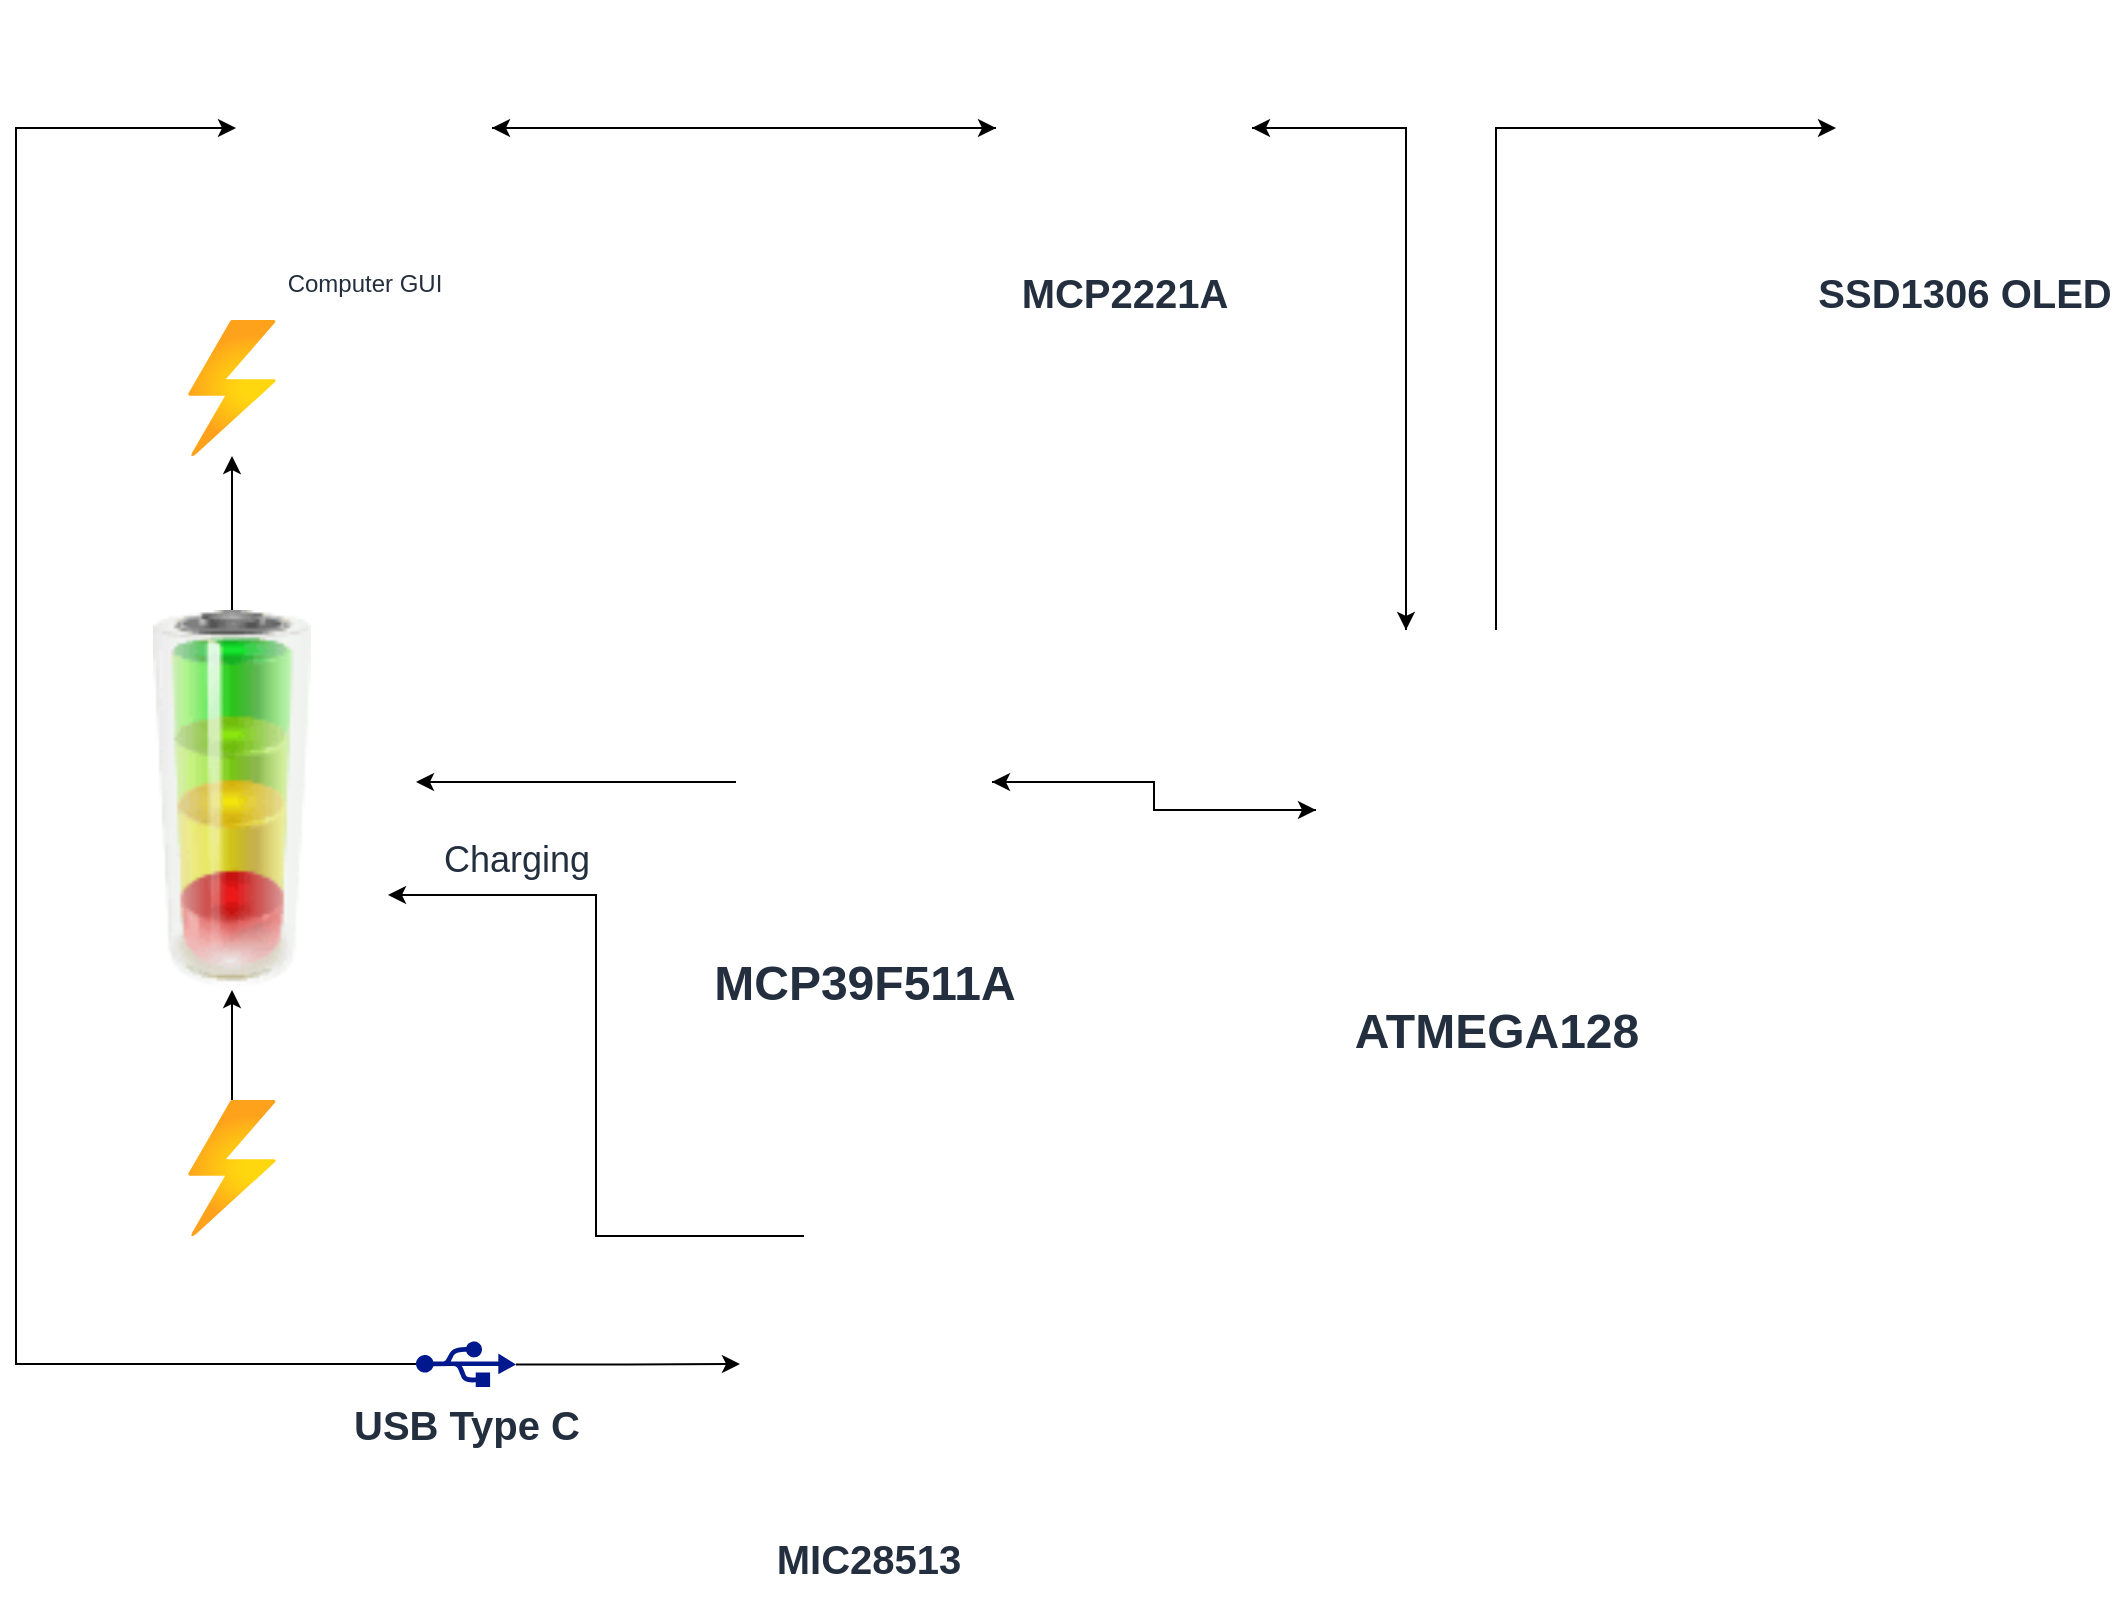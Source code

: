 <mxfile version="14.6.1" type="device"><diagram id="Ht1M8jgEwFfnCIfOTk4-" name="Page-1"><mxGraphModel dx="1420" dy="1024" grid="1" gridSize="10" guides="1" tooltips="1" connect="1" arrows="1" fold="1" page="1" pageScale="1" pageWidth="1169" pageHeight="827" math="0" shadow="0"><root><mxCell id="0"/><mxCell id="1" parent="0"/><mxCell id="ZHHb1wW35OAB210y9nyX-6" value="&lt;font style=&quot;font-size: 20px&quot;&gt;&lt;b&gt;SSD1306 OLED&lt;/b&gt;&lt;/font&gt;" style="shape=image;html=1;verticalAlign=top;verticalLabelPosition=bottom;labelBackgroundColor=#ffffff;imageAspect=0;aspect=fixed;image=https://cdn3.iconfinder.com/data/icons/smart-home-set/132/Icon_television-128.png;dashed=0;fontColor=#232F3E;strokeColor=#ffffff;fillColor=#277116;gradientColor=none;" vertex="1" parent="1"><mxGeometry x="970" y="850" width="128" height="128" as="geometry"/></mxCell><mxCell id="ZHHb1wW35OAB210y9nyX-13" value="" style="aspect=fixed;html=1;points=[];align=center;image;fontSize=12;image=img/lib/azure2/general/Power.svg;dashed=0;fontColor=#232F3E;strokeColor=#ffffff;fillColor=#277116;gradientColor=none;" vertex="1" parent="1"><mxGeometry x="146" y="1010" width="44" height="68" as="geometry"/></mxCell><mxCell id="ZHHb1wW35OAB210y9nyX-29" style="edgeStyle=orthogonalEdgeStyle;rounded=0;orthogonalLoop=1;jettySize=auto;html=1;exitX=0;exitY=0.5;exitDx=0;exitDy=0;entryX=1;entryY=0.5;entryDx=0;entryDy=0;fontColor=#232F3E;" edge="1" parent="1" source="ZHHb1wW35OAB210y9nyX-14" target="ZHHb1wW35OAB210y9nyX-15"><mxGeometry relative="1" as="geometry"/></mxCell><mxCell id="ZHHb1wW35OAB210y9nyX-32" style="edgeStyle=orthogonalEdgeStyle;rounded=0;orthogonalLoop=1;jettySize=auto;html=1;exitX=0.5;exitY=0;exitDx=0;exitDy=0;entryX=0;entryY=0.5;entryDx=0;entryDy=0;fontColor=#232F3E;" edge="1" parent="1" source="ZHHb1wW35OAB210y9nyX-14" target="ZHHb1wW35OAB210y9nyX-6"><mxGeometry relative="1" as="geometry"/></mxCell><mxCell id="ZHHb1wW35OAB210y9nyX-43" style="edgeStyle=orthogonalEdgeStyle;rounded=0;orthogonalLoop=1;jettySize=auto;html=1;exitX=0.25;exitY=0;exitDx=0;exitDy=0;entryX=1;entryY=0.5;entryDx=0;entryDy=0;fontColor=#232F3E;" edge="1" parent="1" source="ZHHb1wW35OAB210y9nyX-14" target="ZHHb1wW35OAB210y9nyX-38"><mxGeometry relative="1" as="geometry"/></mxCell><mxCell id="ZHHb1wW35OAB210y9nyX-14" value="&lt;b&gt;&lt;font style=&quot;font-size: 24px&quot;&gt;ATMEGA128&lt;/font&gt;&lt;/b&gt;" style="shape=image;html=1;verticalAlign=top;verticalLabelPosition=bottom;labelBackgroundColor=#ffffff;imageAspect=0;aspect=fixed;image=https://cdn3.iconfinder.com/data/icons/humano2/128x128/devices/cpu.png;dashed=0;fontColor=#232F3E;strokeColor=#ffffff;fillColor=#277116;gradientColor=none;" vertex="1" parent="1"><mxGeometry x="710" y="1165" width="180" height="180" as="geometry"/></mxCell><mxCell id="ZHHb1wW35OAB210y9nyX-26" style="edgeStyle=orthogonalEdgeStyle;rounded=0;orthogonalLoop=1;jettySize=auto;html=1;exitX=0;exitY=0.5;exitDx=0;exitDy=0;fontColor=#232F3E;" edge="1" parent="1" source="ZHHb1wW35OAB210y9nyX-15"><mxGeometry relative="1" as="geometry"><mxPoint x="260" y="1241" as="targetPoint"/></mxGeometry></mxCell><mxCell id="ZHHb1wW35OAB210y9nyX-28" style="edgeStyle=orthogonalEdgeStyle;rounded=0;orthogonalLoop=1;jettySize=auto;html=1;exitX=1;exitY=0.5;exitDx=0;exitDy=0;fontColor=#232F3E;" edge="1" parent="1" source="ZHHb1wW35OAB210y9nyX-15" target="ZHHb1wW35OAB210y9nyX-14"><mxGeometry relative="1" as="geometry"/></mxCell><mxCell id="ZHHb1wW35OAB210y9nyX-15" value="&lt;h1&gt;MCP39F511A&lt;/h1&gt;" style="shape=image;html=1;verticalAlign=top;verticalLabelPosition=bottom;labelBackgroundColor=#ffffff;imageAspect=0;aspect=fixed;image=https://cdn1.iconfinder.com/data/icons/computer-hardware-cute-style-vol-2/52/microchip__chip__cpu__computer__proceesor__pc__hardware-128.png;dashed=0;fontColor=#232F3E;strokeColor=#ffffff;fillColor=#277116;gradientColor=none;" vertex="1" parent="1"><mxGeometry x="420" y="1177" width="128" height="128" as="geometry"/></mxCell><mxCell id="ZHHb1wW35OAB210y9nyX-22" style="edgeStyle=orthogonalEdgeStyle;rounded=0;orthogonalLoop=1;jettySize=auto;html=1;fontColor=#232F3E;" edge="1" parent="1" source="ZHHb1wW35OAB210y9nyX-18" target="ZHHb1wW35OAB210y9nyX-13"><mxGeometry relative="1" as="geometry"/></mxCell><mxCell id="ZHHb1wW35OAB210y9nyX-18" value="" style="image;html=1;image=img/lib/clip_art/general/Battery_allstates_128x128.png;dashed=0;fontColor=#232F3E;strokeColor=#ffffff;fillColor=#277116;gradientColor=none;" vertex="1" parent="1"><mxGeometry x="90" y="1155" width="156" height="190" as="geometry"/></mxCell><mxCell id="ZHHb1wW35OAB210y9nyX-24" style="edgeStyle=orthogonalEdgeStyle;rounded=0;orthogonalLoop=1;jettySize=auto;html=1;fontColor=#232F3E;" edge="1" parent="1" source="ZHHb1wW35OAB210y9nyX-20" target="ZHHb1wW35OAB210y9nyX-18"><mxGeometry relative="1" as="geometry"/></mxCell><mxCell id="ZHHb1wW35OAB210y9nyX-20" value="" style="aspect=fixed;html=1;points=[];align=center;image;fontSize=12;image=img/lib/azure2/general/Power.svg;dashed=0;fontColor=#232F3E;strokeColor=#ffffff;fillColor=#277116;gradientColor=none;" vertex="1" parent="1"><mxGeometry x="146" y="1400" width="44" height="68" as="geometry"/></mxCell><mxCell id="ZHHb1wW35OAB210y9nyX-44" style="edgeStyle=orthogonalEdgeStyle;rounded=0;orthogonalLoop=1;jettySize=auto;html=1;exitX=1;exitY=0.5;exitDx=0;exitDy=0;entryX=0;entryY=0.5;entryDx=0;entryDy=0;fontColor=#232F3E;" edge="1" parent="1" source="ZHHb1wW35OAB210y9nyX-34" target="ZHHb1wW35OAB210y9nyX-38"><mxGeometry relative="1" as="geometry"/></mxCell><mxCell id="ZHHb1wW35OAB210y9nyX-34" value="Computer GUI" style="shape=image;html=1;verticalAlign=top;verticalLabelPosition=bottom;labelBackgroundColor=#ffffff;imageAspect=0;aspect=fixed;image=https://cdn0.iconfinder.com/data/icons/electronics-line-style/64/CPU-128.png;dashed=0;fontColor=#232F3E;strokeColor=#ffffff;fillColor=#277116;gradientColor=none;" vertex="1" parent="1"><mxGeometry x="170" y="850" width="128" height="128" as="geometry"/></mxCell><mxCell id="ZHHb1wW35OAB210y9nyX-41" style="edgeStyle=orthogonalEdgeStyle;rounded=0;orthogonalLoop=1;jettySize=auto;html=1;fontColor=#232F3E;" edge="1" parent="1" source="ZHHb1wW35OAB210y9nyX-38" target="ZHHb1wW35OAB210y9nyX-34"><mxGeometry relative="1" as="geometry"/></mxCell><mxCell id="ZHHb1wW35OAB210y9nyX-42" style="edgeStyle=orthogonalEdgeStyle;rounded=0;orthogonalLoop=1;jettySize=auto;html=1;exitX=1;exitY=0.5;exitDx=0;exitDy=0;entryX=0.25;entryY=0;entryDx=0;entryDy=0;fontColor=#232F3E;" edge="1" parent="1" source="ZHHb1wW35OAB210y9nyX-38" target="ZHHb1wW35OAB210y9nyX-14"><mxGeometry relative="1" as="geometry"/></mxCell><mxCell id="ZHHb1wW35OAB210y9nyX-38" value="&lt;b&gt;&lt;font style=&quot;font-size: 20px&quot;&gt;MCP2221A&lt;/font&gt;&lt;/b&gt;" style="shape=image;html=1;verticalAlign=top;verticalLabelPosition=bottom;labelBackgroundColor=#ffffff;imageAspect=0;aspect=fixed;image=https://cdn0.iconfinder.com/data/icons/data-16/20/chip_square-128.png;dashed=0;fontColor=#232F3E;strokeColor=#ffffff;fillColor=#277116;gradientColor=none;" vertex="1" parent="1"><mxGeometry x="550" y="850" width="128" height="128" as="geometry"/></mxCell><mxCell id="ZHHb1wW35OAB210y9nyX-57" style="edgeStyle=orthogonalEdgeStyle;rounded=0;orthogonalLoop=1;jettySize=auto;html=1;exitX=0.25;exitY=0;exitDx=0;exitDy=0;entryX=1;entryY=0.75;entryDx=0;entryDy=0;fontColor=#232F3E;" edge="1" parent="1" source="ZHHb1wW35OAB210y9nyX-45" target="ZHHb1wW35OAB210y9nyX-18"><mxGeometry relative="1" as="geometry"><Array as="points"><mxPoint x="350" y="1468"/><mxPoint x="350" y="1298"/></Array></mxGeometry></mxCell><mxCell id="ZHHb1wW35OAB210y9nyX-58" value="&lt;font style=&quot;font-size: 18px&quot;&gt;Charging&lt;/font&gt;" style="edgeLabel;html=1;align=center;verticalAlign=middle;resizable=0;points=[];fontColor=#232F3E;" vertex="1" connectable="0" parent="ZHHb1wW35OAB210y9nyX-57"><mxGeometry x="-0.625" y="-3" relative="1" as="geometry"><mxPoint x="-73" y="-185" as="offset"/></mxGeometry></mxCell><mxCell id="ZHHb1wW35OAB210y9nyX-45" value="&lt;h2 class=&quot;pdp-product-card-h2&quot;&gt;&lt;font size=&quot;1&quot;&gt;&lt;span id=&quot;spnManufacturerPartNumber&quot; style=&quot;font-size: 20px&quot;&gt;MIC28513&lt;/span&gt;&lt;/font&gt;&lt;/h2&gt;" style="shape=image;html=1;verticalAlign=top;verticalLabelPosition=bottom;labelBackgroundColor=#ffffff;imageAspect=0;aspect=fixed;image=https://cdn0.iconfinder.com/data/icons/data-16/20/chip_square-128.png;dashed=0;fontColor=#232F3E;strokeColor=#ffffff;fillColor=#277116;gradientColor=none;" vertex="1" parent="1"><mxGeometry x="422" y="1468" width="128" height="128" as="geometry"/></mxCell><mxCell id="ZHHb1wW35OAB210y9nyX-51" style="edgeStyle=orthogonalEdgeStyle;rounded=0;orthogonalLoop=1;jettySize=auto;html=1;exitX=0;exitY=0.5;exitDx=0;exitDy=0;exitPerimeter=0;fontColor=#232F3E;" edge="1" parent="1" source="ZHHb1wW35OAB210y9nyX-46" target="ZHHb1wW35OAB210y9nyX-34"><mxGeometry relative="1" as="geometry"><Array as="points"><mxPoint x="60" y="1532"/><mxPoint x="60" y="914"/></Array></mxGeometry></mxCell><mxCell id="ZHHb1wW35OAB210y9nyX-52" style="edgeStyle=orthogonalEdgeStyle;rounded=0;orthogonalLoop=1;jettySize=auto;html=1;exitX=1;exitY=0.51;exitDx=0;exitDy=0;exitPerimeter=0;entryX=0;entryY=0.5;entryDx=0;entryDy=0;fontColor=#232F3E;" edge="1" parent="1" source="ZHHb1wW35OAB210y9nyX-46" target="ZHHb1wW35OAB210y9nyX-45"><mxGeometry relative="1" as="geometry"/></mxCell><mxCell id="ZHHb1wW35OAB210y9nyX-46" value="&lt;b&gt;&lt;font style=&quot;font-size: 20px&quot;&gt;USB Type C&lt;/font&gt;&lt;/b&gt;" style="aspect=fixed;pointerEvents=1;shadow=0;dashed=0;html=1;strokeColor=none;labelPosition=center;verticalLabelPosition=bottom;verticalAlign=top;align=center;fillColor=#00188D;shape=mxgraph.mscae.enterprise.usb;fontColor=#232F3E;" vertex="1" parent="1"><mxGeometry x="260" y="1520.5" width="50" height="23" as="geometry"/></mxCell></root></mxGraphModel></diagram></mxfile>